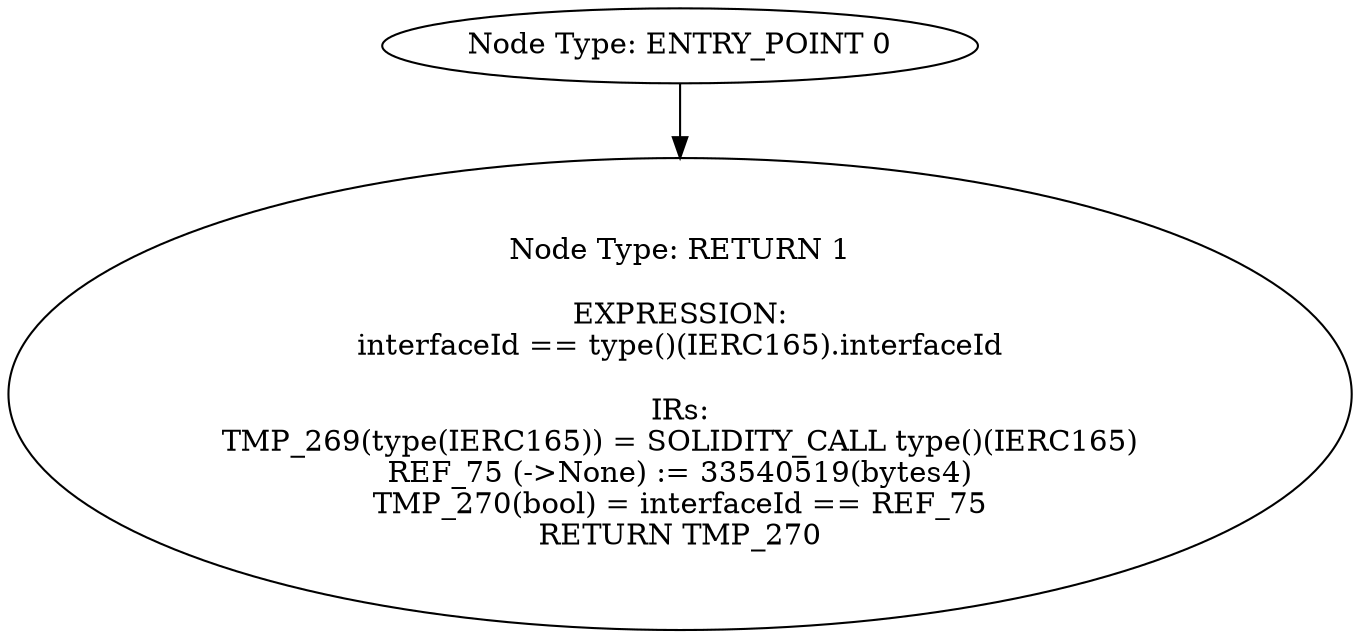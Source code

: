 digraph{
0[label="Node Type: ENTRY_POINT 0
"];
0->1;
1[label="Node Type: RETURN 1

EXPRESSION:
interfaceId == type()(IERC165).interfaceId

IRs:
TMP_269(type(IERC165)) = SOLIDITY_CALL type()(IERC165)
REF_75 (->None) := 33540519(bytes4)
TMP_270(bool) = interfaceId == REF_75
RETURN TMP_270"];
}
